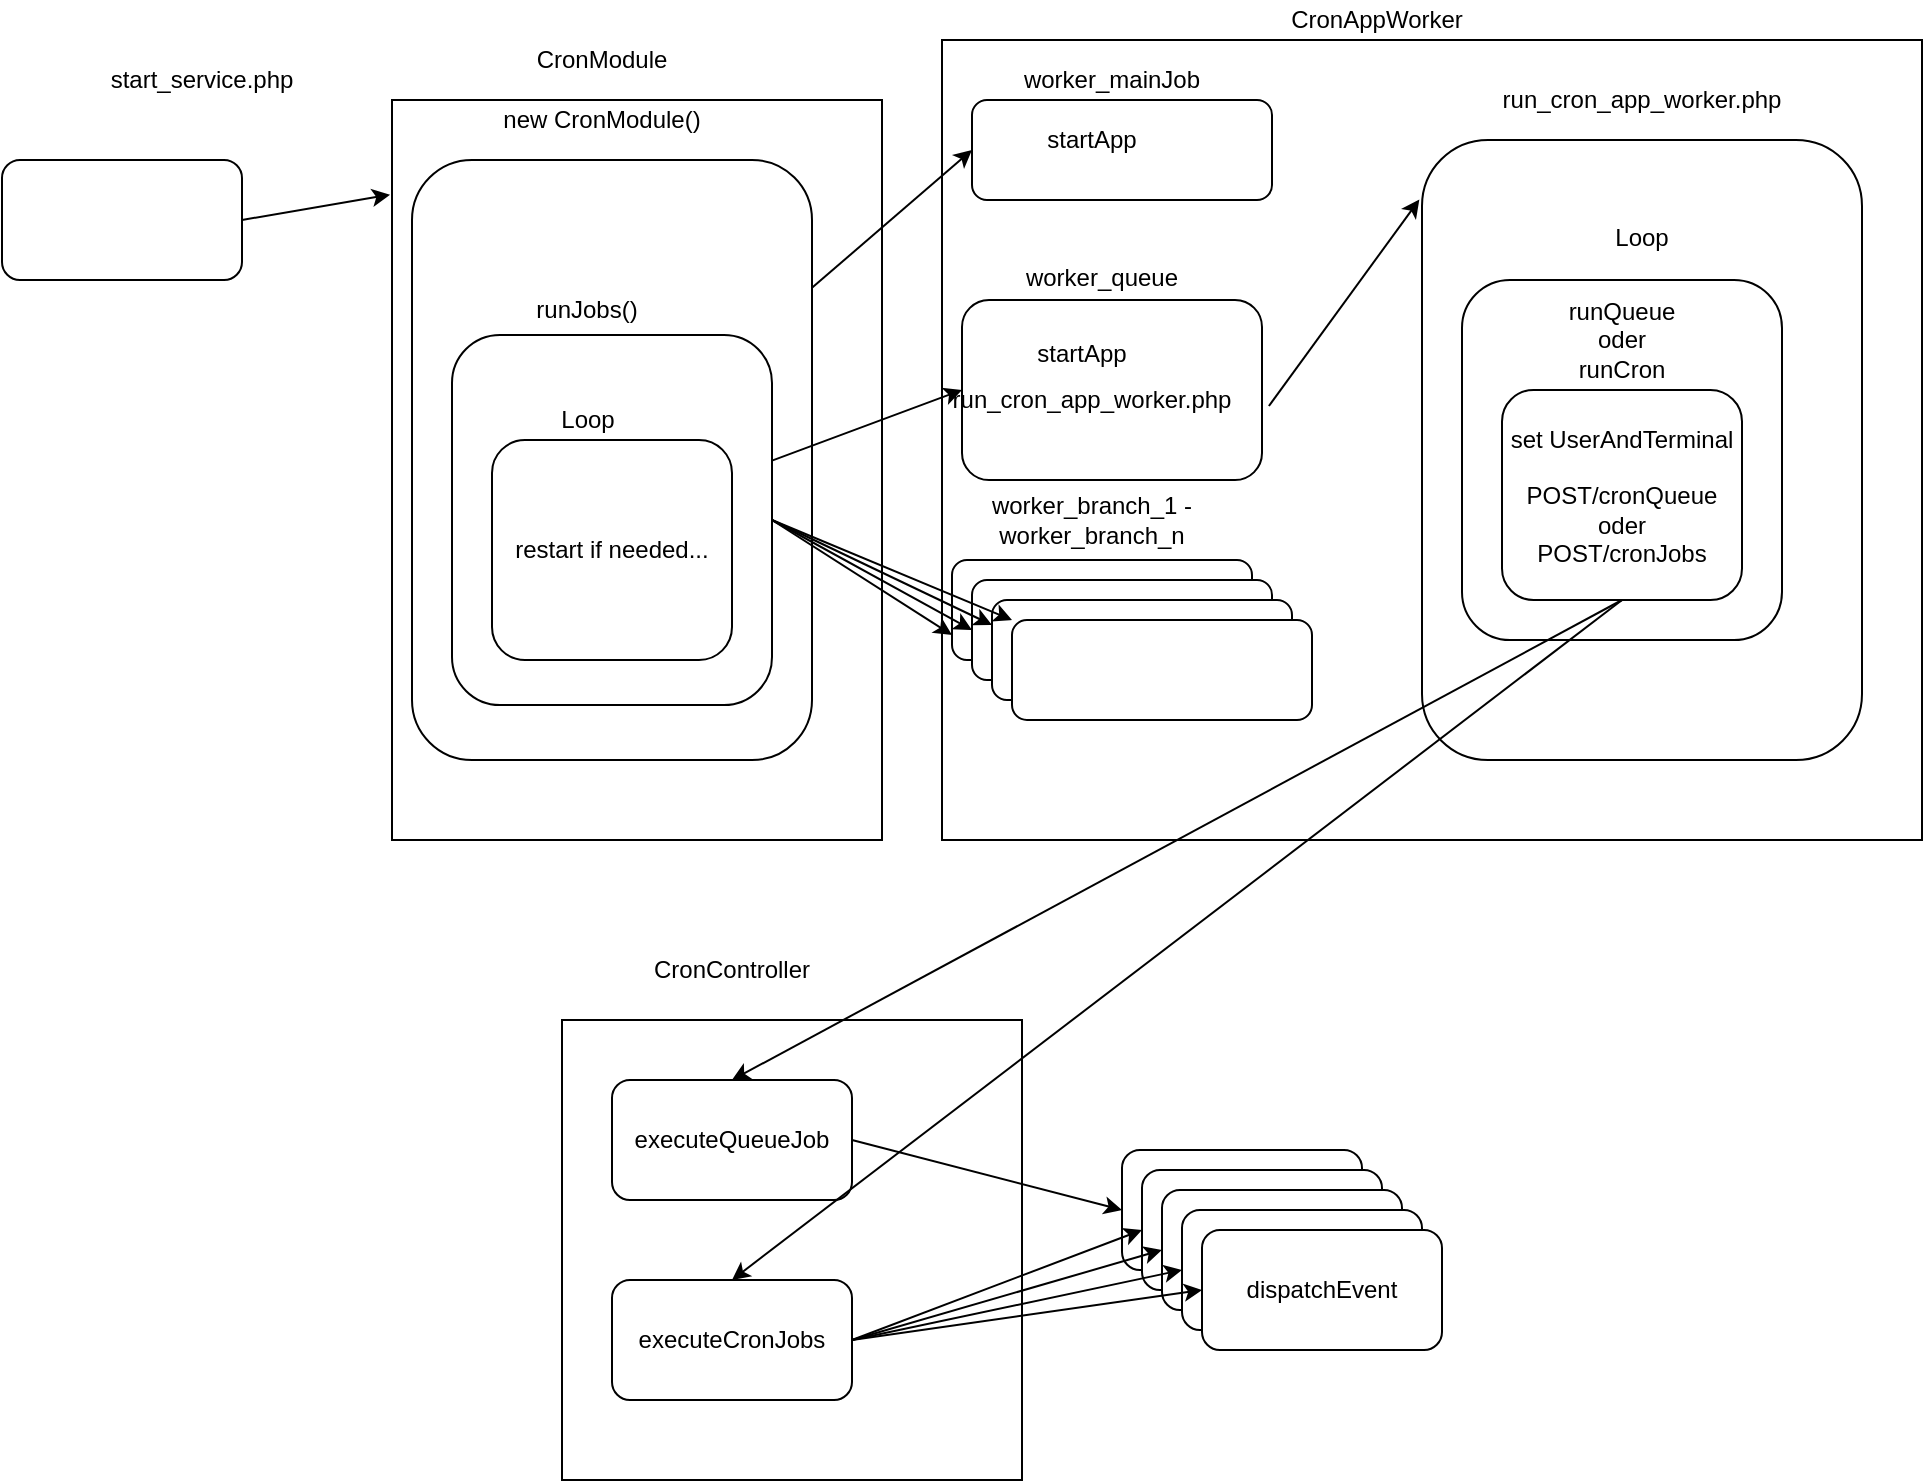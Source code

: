 <mxfile version="14.6.6" type="github">
  <diagram id="3WkeCDNO4JOJ7i5teq0Y" name="Page-1">
    <mxGraphModel dx="1865" dy="556" grid="1" gridSize="10" guides="1" tooltips="1" connect="1" arrows="1" fold="1" page="1" pageScale="1" pageWidth="827" pageHeight="1169" math="0" shadow="0">
      <root>
        <mxCell id="0" />
        <mxCell id="1" parent="0" />
        <mxCell id="vHGJKrFZ5tcl8I4FfaOA-48" value="" style="rounded=0;whiteSpace=wrap;html=1;" parent="1" vertex="1">
          <mxGeometry x="310" y="40" width="490" height="400" as="geometry" />
        </mxCell>
        <mxCell id="vHGJKrFZ5tcl8I4FfaOA-3" value="" style="whiteSpace=wrap;html=1;" parent="1" vertex="1">
          <mxGeometry x="35" y="70" width="245" height="370" as="geometry" />
        </mxCell>
        <mxCell id="vHGJKrFZ5tcl8I4FfaOA-1" value="" style="rounded=1;whiteSpace=wrap;html=1;" parent="1" vertex="1">
          <mxGeometry x="45" y="100" width="200" height="300" as="geometry" />
        </mxCell>
        <mxCell id="vHGJKrFZ5tcl8I4FfaOA-17" value="" style="rounded=1;whiteSpace=wrap;html=1;" parent="1" vertex="1">
          <mxGeometry x="65" y="187.5" width="160" height="185" as="geometry" />
        </mxCell>
        <mxCell id="vHGJKrFZ5tcl8I4FfaOA-2" value="" style="rounded=1;whiteSpace=wrap;html=1;" parent="1" vertex="1">
          <mxGeometry x="320" y="170" width="150" height="90" as="geometry" />
        </mxCell>
        <mxCell id="vHGJKrFZ5tcl8I4FfaOA-4" value="new CronModule()" style="text;html=1;strokeColor=none;fillColor=none;align=center;verticalAlign=middle;whiteSpace=wrap;rounded=0;" parent="1" vertex="1">
          <mxGeometry x="80" y="70" width="120" height="20" as="geometry" />
        </mxCell>
        <mxCell id="vHGJKrFZ5tcl8I4FfaOA-6" value="worker_queue" style="text;html=1;strokeColor=none;fillColor=none;align=center;verticalAlign=middle;whiteSpace=wrap;rounded=0;" parent="1" vertex="1">
          <mxGeometry x="300" y="149" width="180" height="20" as="geometry" />
        </mxCell>
        <mxCell id="vHGJKrFZ5tcl8I4FfaOA-7" value="" style="rounded=1;whiteSpace=wrap;html=1;" parent="1" vertex="1">
          <mxGeometry x="325" y="70" width="150" height="50" as="geometry" />
        </mxCell>
        <mxCell id="vHGJKrFZ5tcl8I4FfaOA-8" value="CronModule" style="text;html=1;strokeColor=none;fillColor=none;align=center;verticalAlign=middle;whiteSpace=wrap;rounded=0;" parent="1" vertex="1">
          <mxGeometry x="50" y="40" width="180" height="20" as="geometry" />
        </mxCell>
        <mxCell id="vHGJKrFZ5tcl8I4FfaOA-9" value="" style="rounded=1;whiteSpace=wrap;html=1;" parent="1" vertex="1">
          <mxGeometry x="315" y="300" width="150" height="50" as="geometry" />
        </mxCell>
        <mxCell id="vHGJKrFZ5tcl8I4FfaOA-10" value="worker_branch_1 - worker_branch_n" style="text;html=1;strokeColor=none;fillColor=none;align=center;verticalAlign=middle;whiteSpace=wrap;rounded=0;" parent="1" vertex="1">
          <mxGeometry x="295" y="270" width="180" height="20" as="geometry" />
        </mxCell>
        <mxCell id="vHGJKrFZ5tcl8I4FfaOA-11" value="" style="rounded=1;whiteSpace=wrap;html=1;" parent="1" vertex="1">
          <mxGeometry x="325" y="310" width="150" height="50" as="geometry" />
        </mxCell>
        <mxCell id="vHGJKrFZ5tcl8I4FfaOA-12" value="" style="rounded=1;whiteSpace=wrap;html=1;" parent="1" vertex="1">
          <mxGeometry x="335" y="320" width="150" height="50" as="geometry" />
        </mxCell>
        <mxCell id="vHGJKrFZ5tcl8I4FfaOA-13" value="" style="rounded=1;whiteSpace=wrap;html=1;" parent="1" vertex="1">
          <mxGeometry x="345" y="330" width="150" height="50" as="geometry" />
        </mxCell>
        <mxCell id="vHGJKrFZ5tcl8I4FfaOA-14" value="worker_mainJob" style="text;html=1;strokeColor=none;fillColor=none;align=center;verticalAlign=middle;whiteSpace=wrap;rounded=0;" parent="1" vertex="1">
          <mxGeometry x="305" y="50" width="180" height="20" as="geometry" />
        </mxCell>
        <mxCell id="vHGJKrFZ5tcl8I4FfaOA-15" value="CronAppWorker" style="text;html=1;strokeColor=none;fillColor=none;align=center;verticalAlign=middle;whiteSpace=wrap;rounded=0;" parent="1" vertex="1">
          <mxGeometry x="315" y="20" width="425" height="20" as="geometry" />
        </mxCell>
        <mxCell id="vHGJKrFZ5tcl8I4FfaOA-16" value="runJobs()" style="text;html=1;strokeColor=none;fillColor=none;align=center;verticalAlign=middle;whiteSpace=wrap;rounded=0;" parent="1" vertex="1">
          <mxGeometry x="85" y="162.5" width="95" height="25" as="geometry" />
        </mxCell>
        <mxCell id="vHGJKrFZ5tcl8I4FfaOA-20" value="" style="endArrow=classic;html=1;entryX=0;entryY=0.5;entryDx=0;entryDy=0;" parent="1" source="vHGJKrFZ5tcl8I4FfaOA-1" target="vHGJKrFZ5tcl8I4FfaOA-7" edge="1">
          <mxGeometry width="50" height="50" relative="1" as="geometry">
            <mxPoint x="140" y="180" as="sourcePoint" />
            <mxPoint x="190" y="130" as="targetPoint" />
          </mxGeometry>
        </mxCell>
        <mxCell id="vHGJKrFZ5tcl8I4FfaOA-21" value="" style="endArrow=classic;html=1;entryX=0;entryY=0.5;entryDx=0;entryDy=0;" parent="1" source="vHGJKrFZ5tcl8I4FfaOA-17" target="vHGJKrFZ5tcl8I4FfaOA-2" edge="1">
          <mxGeometry width="50" height="50" relative="1" as="geometry">
            <mxPoint x="220" y="260" as="sourcePoint" />
            <mxPoint x="270" y="210" as="targetPoint" />
          </mxGeometry>
        </mxCell>
        <mxCell id="vHGJKrFZ5tcl8I4FfaOA-22" value="" style="endArrow=classic;html=1;exitX=1;exitY=0.5;exitDx=0;exitDy=0;entryX=0;entryY=0.75;entryDx=0;entryDy=0;" parent="1" source="vHGJKrFZ5tcl8I4FfaOA-17" target="vHGJKrFZ5tcl8I4FfaOA-9" edge="1">
          <mxGeometry width="50" height="50" relative="1" as="geometry">
            <mxPoint x="390" y="180" as="sourcePoint" />
            <mxPoint x="440" y="130" as="targetPoint" />
          </mxGeometry>
        </mxCell>
        <mxCell id="vHGJKrFZ5tcl8I4FfaOA-23" value="" style="endArrow=classic;html=1;exitX=1;exitY=0.5;exitDx=0;exitDy=0;entryX=0;entryY=0.5;entryDx=0;entryDy=0;" parent="1" source="vHGJKrFZ5tcl8I4FfaOA-17" target="vHGJKrFZ5tcl8I4FfaOA-11" edge="1">
          <mxGeometry width="50" height="50" relative="1" as="geometry">
            <mxPoint x="230" y="225" as="sourcePoint" />
            <mxPoint x="325" y="335" as="targetPoint" />
          </mxGeometry>
        </mxCell>
        <mxCell id="vHGJKrFZ5tcl8I4FfaOA-24" value="" style="endArrow=classic;html=1;entryX=0;entryY=0.25;entryDx=0;entryDy=0;exitX=1;exitY=0.5;exitDx=0;exitDy=0;" parent="1" source="vHGJKrFZ5tcl8I4FfaOA-17" target="vHGJKrFZ5tcl8I4FfaOA-12" edge="1">
          <mxGeometry width="50" height="50" relative="1" as="geometry">
            <mxPoint x="220" y="220" as="sourcePoint" />
            <mxPoint x="335" y="345" as="targetPoint" />
          </mxGeometry>
        </mxCell>
        <mxCell id="vHGJKrFZ5tcl8I4FfaOA-25" value="" style="endArrow=classic;html=1;exitX=1;exitY=0.5;exitDx=0;exitDy=0;entryX=0;entryY=0;entryDx=0;entryDy=0;" parent="1" source="vHGJKrFZ5tcl8I4FfaOA-17" target="vHGJKrFZ5tcl8I4FfaOA-13" edge="1">
          <mxGeometry width="50" height="50" relative="1" as="geometry">
            <mxPoint x="220" y="220" as="sourcePoint" />
            <mxPoint x="340" y="333" as="targetPoint" />
          </mxGeometry>
        </mxCell>
        <mxCell id="vHGJKrFZ5tcl8I4FfaOA-26" value="startApp" style="text;html=1;strokeColor=none;fillColor=none;align=center;verticalAlign=middle;whiteSpace=wrap;rounded=0;" parent="1" vertex="1">
          <mxGeometry x="365" y="80" width="40" height="20" as="geometry" />
        </mxCell>
        <mxCell id="vHGJKrFZ5tcl8I4FfaOA-29" value="startApp" style="text;html=1;strokeColor=none;fillColor=none;align=center;verticalAlign=middle;whiteSpace=wrap;rounded=0;" parent="1" vertex="1">
          <mxGeometry x="360" y="187" width="40" height="20" as="geometry" />
        </mxCell>
        <mxCell id="vHGJKrFZ5tcl8I4FfaOA-30" value="run_cron_app_worker.php" style="text;html=1;strokeColor=none;fillColor=none;align=center;verticalAlign=middle;whiteSpace=wrap;rounded=0;" parent="1" vertex="1">
          <mxGeometry x="365" y="210" width="40" height="20" as="geometry" />
        </mxCell>
        <mxCell id="vHGJKrFZ5tcl8I4FfaOA-33" value="start_service.php" style="text;html=1;strokeColor=none;fillColor=none;align=center;verticalAlign=middle;whiteSpace=wrap;rounded=0;" parent="1" vertex="1">
          <mxGeometry x="-80" y="50" width="40" height="20" as="geometry" />
        </mxCell>
        <mxCell id="vHGJKrFZ5tcl8I4FfaOA-34" value="Loop" style="text;html=1;strokeColor=none;fillColor=none;align=center;verticalAlign=middle;whiteSpace=wrap;rounded=0;" parent="1" vertex="1">
          <mxGeometry x="112.5" y="220" width="40" height="20" as="geometry" />
        </mxCell>
        <mxCell id="vHGJKrFZ5tcl8I4FfaOA-36" value="restart if needed..." style="rounded=1;whiteSpace=wrap;html=1;" parent="1" vertex="1">
          <mxGeometry x="85" y="240" width="120" height="110" as="geometry" />
        </mxCell>
        <mxCell id="vHGJKrFZ5tcl8I4FfaOA-37" value="" style="endArrow=classic;html=1;entryX=-0.004;entryY=0.128;entryDx=0;entryDy=0;entryPerimeter=0;exitX=1;exitY=0.5;exitDx=0;exitDy=0;" parent="1" source="vHGJKrFZ5tcl8I4FfaOA-39" target="vHGJKrFZ5tcl8I4FfaOA-3" edge="1">
          <mxGeometry width="50" height="50" relative="1" as="geometry">
            <mxPoint x="-70" y="140" as="sourcePoint" />
            <mxPoint x="440" y="110" as="targetPoint" />
          </mxGeometry>
        </mxCell>
        <mxCell id="vHGJKrFZ5tcl8I4FfaOA-39" value="" style="rounded=1;whiteSpace=wrap;html=1;" parent="1" vertex="1">
          <mxGeometry x="-160" y="100" width="120" height="60" as="geometry" />
        </mxCell>
        <mxCell id="vHGJKrFZ5tcl8I4FfaOA-41" value="" style="rounded=1;whiteSpace=wrap;html=1;" parent="1" vertex="1">
          <mxGeometry x="550" y="90" width="220" height="310" as="geometry" />
        </mxCell>
        <mxCell id="vHGJKrFZ5tcl8I4FfaOA-42" value="" style="rounded=1;whiteSpace=wrap;html=1;" parent="1" vertex="1">
          <mxGeometry x="570" y="160" width="160" height="180" as="geometry" />
        </mxCell>
        <mxCell id="vHGJKrFZ5tcl8I4FfaOA-43" value="Loop" style="text;html=1;strokeColor=none;fillColor=none;align=center;verticalAlign=middle;whiteSpace=wrap;rounded=0;" parent="1" vertex="1">
          <mxGeometry x="640" y="129" width="40" height="20" as="geometry" />
        </mxCell>
        <mxCell id="vHGJKrFZ5tcl8I4FfaOA-44" value="run_cron_app_worker.php" style="text;html=1;strokeColor=none;fillColor=none;align=center;verticalAlign=middle;whiteSpace=wrap;rounded=0;" parent="1" vertex="1">
          <mxGeometry x="640" y="60" width="40" height="20" as="geometry" />
        </mxCell>
        <mxCell id="vHGJKrFZ5tcl8I4FfaOA-45" value="" style="endArrow=classic;html=1;entryX=-0.006;entryY=0.096;entryDx=0;entryDy=0;entryPerimeter=0;exitX=1.023;exitY=0.589;exitDx=0;exitDy=0;exitPerimeter=0;" parent="1" source="vHGJKrFZ5tcl8I4FfaOA-2" target="vHGJKrFZ5tcl8I4FfaOA-41" edge="1">
          <mxGeometry width="50" height="50" relative="1" as="geometry">
            <mxPoint x="390" y="360" as="sourcePoint" />
            <mxPoint x="440" y="310" as="targetPoint" />
          </mxGeometry>
        </mxCell>
        <mxCell id="vHGJKrFZ5tcl8I4FfaOA-46" value="runQueue oder&lt;br&gt;runCron" style="text;html=1;strokeColor=none;fillColor=none;align=center;verticalAlign=middle;whiteSpace=wrap;rounded=0;" parent="1" vertex="1">
          <mxGeometry x="630" y="180" width="40" height="20" as="geometry" />
        </mxCell>
        <mxCell id="xk0VU2B57EffYjzDep0H-1" value="CronController" style="text;html=1;strokeColor=none;fillColor=none;align=center;verticalAlign=middle;whiteSpace=wrap;rounded=0;" vertex="1" parent="1">
          <mxGeometry x="130" y="480" width="150" height="50" as="geometry" />
        </mxCell>
        <mxCell id="xk0VU2B57EffYjzDep0H-2" value="" style="whiteSpace=wrap;html=1;aspect=fixed;" vertex="1" parent="1">
          <mxGeometry x="120" y="530" width="230" height="230" as="geometry" />
        </mxCell>
        <mxCell id="xk0VU2B57EffYjzDep0H-3" value="executeQueueJob" style="rounded=1;whiteSpace=wrap;html=1;" vertex="1" parent="1">
          <mxGeometry x="145" y="560" width="120" height="60" as="geometry" />
        </mxCell>
        <mxCell id="xk0VU2B57EffYjzDep0H-4" value="executeCronJobs" style="rounded=1;whiteSpace=wrap;html=1;" vertex="1" parent="1">
          <mxGeometry x="145" y="660" width="120" height="60" as="geometry" />
        </mxCell>
        <mxCell id="xk0VU2B57EffYjzDep0H-5" value="dispatchEvent" style="rounded=1;whiteSpace=wrap;html=1;" vertex="1" parent="1">
          <mxGeometry x="400" y="595" width="120" height="60" as="geometry" />
        </mxCell>
        <mxCell id="xk0VU2B57EffYjzDep0H-6" value="dispatchEvent" style="rounded=1;whiteSpace=wrap;html=1;" vertex="1" parent="1">
          <mxGeometry x="410" y="605" width="120" height="60" as="geometry" />
        </mxCell>
        <mxCell id="xk0VU2B57EffYjzDep0H-7" value="dispatchEvent" style="rounded=1;whiteSpace=wrap;html=1;" vertex="1" parent="1">
          <mxGeometry x="420" y="615" width="120" height="60" as="geometry" />
        </mxCell>
        <mxCell id="xk0VU2B57EffYjzDep0H-8" value="dispatchEvent" style="rounded=1;whiteSpace=wrap;html=1;" vertex="1" parent="1">
          <mxGeometry x="430" y="625" width="120" height="60" as="geometry" />
        </mxCell>
        <mxCell id="xk0VU2B57EffYjzDep0H-9" value="dispatchEvent" style="rounded=1;whiteSpace=wrap;html=1;" vertex="1" parent="1">
          <mxGeometry x="440" y="635" width="120" height="60" as="geometry" />
        </mxCell>
        <mxCell id="xk0VU2B57EffYjzDep0H-10" value="" style="endArrow=classic;html=1;exitX=1;exitY=0.5;exitDx=0;exitDy=0;entryX=0;entryY=0.5;entryDx=0;entryDy=0;" edge="1" parent="1" source="xk0VU2B57EffYjzDep0H-3" target="xk0VU2B57EffYjzDep0H-5">
          <mxGeometry width="50" height="50" relative="1" as="geometry">
            <mxPoint x="270" y="640" as="sourcePoint" />
            <mxPoint x="320" y="590" as="targetPoint" />
          </mxGeometry>
        </mxCell>
        <mxCell id="xk0VU2B57EffYjzDep0H-11" value="" style="endArrow=classic;html=1;exitX=1;exitY=0.5;exitDx=0;exitDy=0;entryX=0;entryY=0.5;entryDx=0;entryDy=0;" edge="1" parent="1" source="xk0VU2B57EffYjzDep0H-4">
          <mxGeometry width="50" height="50" relative="1" as="geometry">
            <mxPoint x="275" y="600" as="sourcePoint" />
            <mxPoint x="410" y="635" as="targetPoint" />
          </mxGeometry>
        </mxCell>
        <mxCell id="xk0VU2B57EffYjzDep0H-12" value="" style="endArrow=classic;html=1;entryX=0;entryY=0.5;entryDx=0;entryDy=0;exitX=1;exitY=0.5;exitDx=0;exitDy=0;" edge="1" parent="1" source="xk0VU2B57EffYjzDep0H-4">
          <mxGeometry width="50" height="50" relative="1" as="geometry">
            <mxPoint x="285" y="610" as="sourcePoint" />
            <mxPoint x="420" y="645" as="targetPoint" />
          </mxGeometry>
        </mxCell>
        <mxCell id="xk0VU2B57EffYjzDep0H-13" value="" style="endArrow=classic;html=1;exitX=1;exitY=0.5;exitDx=0;exitDy=0;entryX=0;entryY=0.5;entryDx=0;entryDy=0;" edge="1" parent="1" source="xk0VU2B57EffYjzDep0H-4">
          <mxGeometry width="50" height="50" relative="1" as="geometry">
            <mxPoint x="295" y="620" as="sourcePoint" />
            <mxPoint x="430" y="655" as="targetPoint" />
          </mxGeometry>
        </mxCell>
        <mxCell id="xk0VU2B57EffYjzDep0H-14" value="" style="endArrow=classic;html=1;entryX=0;entryY=0.5;entryDx=0;entryDy=0;exitX=1;exitY=0.5;exitDx=0;exitDy=0;" edge="1" parent="1" source="xk0VU2B57EffYjzDep0H-4">
          <mxGeometry width="50" height="50" relative="1" as="geometry">
            <mxPoint x="305" y="630" as="sourcePoint" />
            <mxPoint x="440" y="665" as="targetPoint" />
          </mxGeometry>
        </mxCell>
        <mxCell id="xk0VU2B57EffYjzDep0H-15" value="set UserAndTerminal&lt;br&gt;&lt;br&gt;POST/cronQueue&lt;br&gt;oder&lt;br&gt;POST/cronJobs" style="rounded=1;whiteSpace=wrap;html=1;" vertex="1" parent="1">
          <mxGeometry x="590" y="215" width="120" height="105" as="geometry" />
        </mxCell>
        <mxCell id="xk0VU2B57EffYjzDep0H-16" value="" style="endArrow=classic;html=1;exitX=0.5;exitY=1;exitDx=0;exitDy=0;entryX=0.5;entryY=0;entryDx=0;entryDy=0;" edge="1" parent="1" source="xk0VU2B57EffYjzDep0H-15" target="xk0VU2B57EffYjzDep0H-3">
          <mxGeometry width="50" height="50" relative="1" as="geometry">
            <mxPoint x="430" y="480" as="sourcePoint" />
            <mxPoint x="480" y="430" as="targetPoint" />
          </mxGeometry>
        </mxCell>
        <mxCell id="xk0VU2B57EffYjzDep0H-17" value="" style="endArrow=classic;html=1;entryX=0.5;entryY=0;entryDx=0;entryDy=0;" edge="1" parent="1" target="xk0VU2B57EffYjzDep0H-4">
          <mxGeometry width="50" height="50" relative="1" as="geometry">
            <mxPoint x="650" y="320" as="sourcePoint" />
            <mxPoint x="215" y="570" as="targetPoint" />
          </mxGeometry>
        </mxCell>
      </root>
    </mxGraphModel>
  </diagram>
</mxfile>
